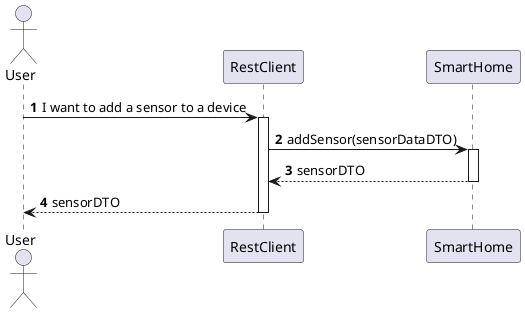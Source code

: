 @startuml
'https://plantuml.com/sequence-diagram

!pragma layout smetana

autonumber

actor "User" as User
participant "RestClient" as RC
participant "SmartHome" as SH


User -> RC : I want to add a sensor to a device
activate RC

RC -> SH : addSensor(sensorDataDTO)
activate SH

SH --> RC : sensorDTO
deactivate SH

RC --> User : sensorDTO
deactivate RC

@enduml